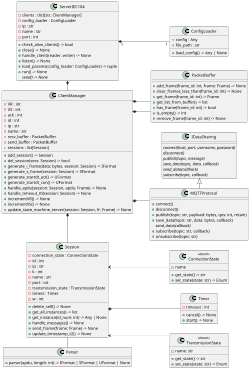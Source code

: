@startuml classes
set namespaceSeparator none
left to right direction
scale 250 width
skinparam lineType ortho
'skinparam DefaultFontSize 30


class "ClientManager" as ClientManager.ClientManager {
  - VR : int
  - VS : int
  - ack : int
  - id : int
  - ip : str
  - name : str
  - recv_buffer : PacketBuffer
  - send_buffer : PacketBuffer
  - sessions : list[Session]
  + add_session() -> Session
  + del_session(sess: Session) -> bool
  + generate_i_frame(data: bytes, session: Session) -> IFormat
  + generate_s_frame(session: Session) -> SFormat
  + generate_startdt_act() -> UFormat
  + generate_startdt_con() -> UFormat
  + handle_apdu(session: Session, apdu: Frame) -> None
  + handle_timeout_t0(session: Session) -> None
  + incrementVR() -> None
  + incrementVS() -> None
  + update_state_machine_server(session: Session, fr: Frame) -> None
}
class "ConfigLoader" as config_loader.ConfigLoader {
  + config : Any
  + file_path : str
  + load_config() -> Any | None
}
class "ConnectionState" as State.ConnectionState <<enum>> {
  - name
  + get_state() -> str
  + set_state(state: str) -> Enum
}
class "IDataSharing" as IDataSharing.IDataSharing {
  {abstract}connect(host, port, username, password)
  {abstract}disconnect()
  {abstract}publish(topic, message)
  {abstract}save_data(topic, data, callback)
  {abstract}send_data(callback)
  {abstract}subscribe(topic, callback)
}
class "MQTTProtocol" as MQTTProtocol.MQTTProtocol {
  + connect()
  + disconnect()
  + publish(topic: str, payload: bytes, qos: int, retain)
  + save_data(topic: str, data: bytes, callback)
  {abstract}send_data(callback)
  + subscribe(topic: str, callback)
  + unsubscribe(topic: str)
}
class "PacketBuffer" as Packet_buffer.PacketBuffer {
  + add_frame(frame_id: int, frame: Frame) -> None
  + clear_frames_less_than(frame_id: int) -> None
  + get_frame(frame_id: int) -> Frame
  + get_list_from_buffer() -> list
  + has_frame(frame_id: int) -> bool
  + is_empty() -> int
  + remove_frame(frame_id: int) -> None
}
class "Parser" as Parser.Parser {
  + parser(apdu, length: int) -> IFormat | SFormat | UFormat | None
}
class "ServerIEC104" as server_async.ServerIEC104 {
  - clients : dict[str, ClientManager]
  - config_loader : ConfigLoader
  - ip : str
  - name : str
  - port : int
  + check_alive_clients() -> bool
  + close() -> None
  + handle_client(reader, writer) -> None
  + listen() -> None
  + load_params(config_loader: ConfigLoader) -> tuple
  + run() -> None
  {abstract}send() -> None
}
class "Session" as Session.Session {
  - connection_state : ConnectionState
  - id : int
  - ip : str
  - k : int
  - name : str
  - port : int
  - transmission_state : TransmissionState
  - timers : Timer
  - w : int
  + delete_self() -> None
  + get_all_instances() -> list
  + get_instance(id_num: int) -> Any | None
  + handle_messages() -> None
  + send_frame(frame: Frame) -> None
  + update_timestamp_t2() -> None
}
class "Timer" as Timer.Timer {
  - timeout : int
  + cancel() -> None
  + start() -> None
}
class "TransmissionState" as State.TransmissionState <<enum>> {
  - name: str
  + get_state() -> str
  + set_state(state: str) -> Enum
}


server_async.ServerIEC104  "1" *-down- "1" config_loader.ConfigLoader

MQTTProtocol.MQTTProtocol -up-* ClientManager.ClientManager
Packet_buffer.PacketBuffer --* ClientManager.ClientManager
Packet_buffer.PacketBuffer -up-* ClientManager.ClientManager
State.ConnectionState -up[dotted]-> Session.Session
State.TransmissionState -up[dotted]-> Session.Session
Timer.Timer -up-* Session.Session


MQTTProtocol.MQTTProtocol -left-|> IDataSharing.IDataSharing

ClientManager.ClientManager -left--* server_async.ServerIEC104
Session.Session -left-* ClientManager.ClientManager
Session.Session - Parser.Parser

@enduml
